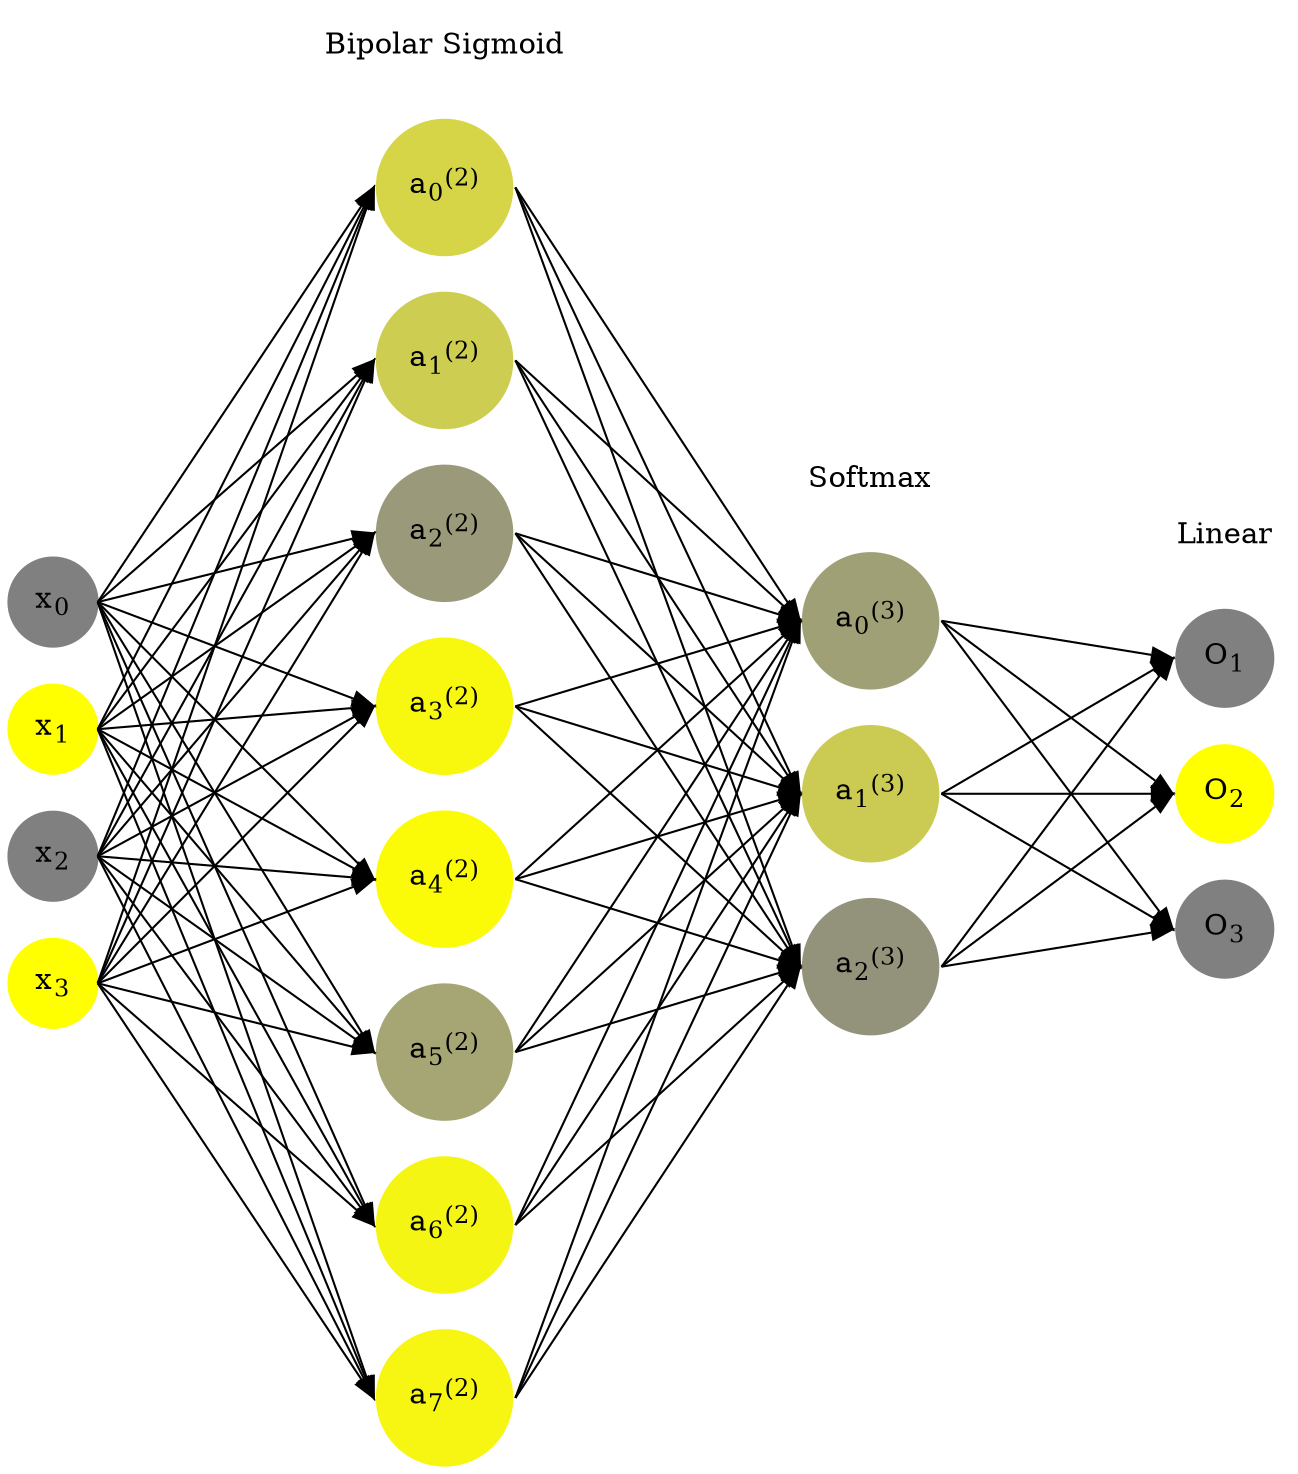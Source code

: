 digraph G {
	rankdir = LR;
	splines=false;
	edge[style=invis];
	ranksep= 1.4;
	{
	node [shape=circle, color="0.1667, 0.0, 0.5", style=filled, fillcolor="0.1667, 0.0, 0.5"];
	x0 [label=<x<sub>0</sub>>];
	}
	{
	node [shape=circle, color="0.1667, 1.0, 1.0", style=filled, fillcolor="0.1667, 1.0, 1.0"];
	x1 [label=<x<sub>1</sub>>];
	}
	{
	node [shape=circle, color="0.1667, 0.0, 0.5", style=filled, fillcolor="0.1667, 0.0, 0.5"];
	x2 [label=<x<sub>2</sub>>];
	}
	{
	node [shape=circle, color="0.1667, 1.0, 1.0", style=filled, fillcolor="0.1667, 1.0, 1.0"];
	x3 [label=<x<sub>3</sub>>];
	}
	{
	node [shape=circle, color="0.1667, 0.665469, 0.832735", style=filled, fillcolor="0.1667, 0.665469, 0.832735"];
	a02 [label=<a<sub>0</sub><sup>(2)</sup>>];
	}
	{
	node [shape=circle, color="0.1667, 0.604742, 0.802371", style=filled, fillcolor="0.1667, 0.604742, 0.802371"];
	a12 [label=<a<sub>1</sub><sup>(2)</sup>>];
	}
	{
	node [shape=circle, color="0.1667, 0.209976, 0.604988", style=filled, fillcolor="0.1667, 0.209976, 0.604988"];
	a22 [label=<a<sub>2</sub><sup>(2)</sup>>];
	}
	{
	node [shape=circle, color="0.1667, 0.942051, 0.971026", style=filled, fillcolor="0.1667, 0.942051, 0.971026"];
	a32 [label=<a<sub>3</sub><sup>(2)</sup>>];
	}
	{
	node [shape=circle, color="0.1667, 0.964895, 0.982448", style=filled, fillcolor="0.1667, 0.964895, 0.982448"];
	a42 [label=<a<sub>4</sub><sup>(2)</sup>>];
	}
	{
	node [shape=circle, color="0.1667, 0.296941, 0.648471", style=filled, fillcolor="0.1667, 0.296941, 0.648471"];
	a52 [label=<a<sub>5</sub><sup>(2)</sup>>];
	}
	{
	node [shape=circle, color="0.1667, 0.914952, 0.957476", style=filled, fillcolor="0.1667, 0.914952, 0.957476"];
	a62 [label=<a<sub>6</sub><sup>(2)</sup>>];
	}
	{
	node [shape=circle, color="0.1667, 0.925721, 0.962861", style=filled, fillcolor="0.1667, 0.925721, 0.962861"];
	a72 [label=<a<sub>7</sub><sup>(2)</sup>>];
	}
	{
	node [shape=circle, color="0.1667, 0.257121, 0.628560", style=filled, fillcolor="0.1667, 0.257121, 0.628560"];
	a03 [label=<a<sub>0</sub><sup>(3)</sup>>];
	}
	{
	node [shape=circle, color="0.1667, 0.586951, 0.793476", style=filled, fillcolor="0.1667, 0.586951, 0.793476"];
	a13 [label=<a<sub>1</sub><sup>(3)</sup>>];
	}
	{
	node [shape=circle, color="0.1667, 0.155928, 0.577964", style=filled, fillcolor="0.1667, 0.155928, 0.577964"];
	a23 [label=<a<sub>2</sub><sup>(3)</sup>>];
	}
	{
	node [shape=circle, color="0.1667, 0.0, 0.5", style=filled, fillcolor="0.1667, 0.0, 0.5"];
	O1 [label=<O<sub>1</sub>>];
	}
	{
	node [shape=circle, color="0.1667, 1.0, 1.0", style=filled, fillcolor="0.1667, 1.0, 1.0"];
	O2 [label=<O<sub>2</sub>>];
	}
	{
	node [shape=circle, color="0.1667, 0.0, 0.5", style=filled, fillcolor="0.1667, 0.0, 0.5"];
	O3 [label=<O<sub>3</sub>>];
	}
	{
	rank=same;
	x0->x1->x2->x3;
	}
	{
	rank=same;
	a02->a12->a22->a32->a42->a52->a62->a72;
	}
	{
	rank=same;
	a03->a13->a23;
	}
	{
	rank=same;
	O1->O2->O3;
	}
	l1 [shape=plaintext,label="Bipolar Sigmoid"];
	l1->a02;
	{rank=same; l1;a02};
	l2 [shape=plaintext,label="Softmax"];
	l2->a03;
	{rank=same; l2;a03};
	l3 [shape=plaintext,label="Linear"];
	l3->O1;
	{rank=same; l3;O1};
edge[style=solid, tailport=e, headport=w];
	{x0;x1;x2;x3} -> {a02;a12;a22;a32;a42;a52;a62;a72};
	{a02;a12;a22;a32;a42;a52;a62;a72} -> {a03;a13;a23};
	{a03;a13;a23} -> {O1,O2,O3};
}
